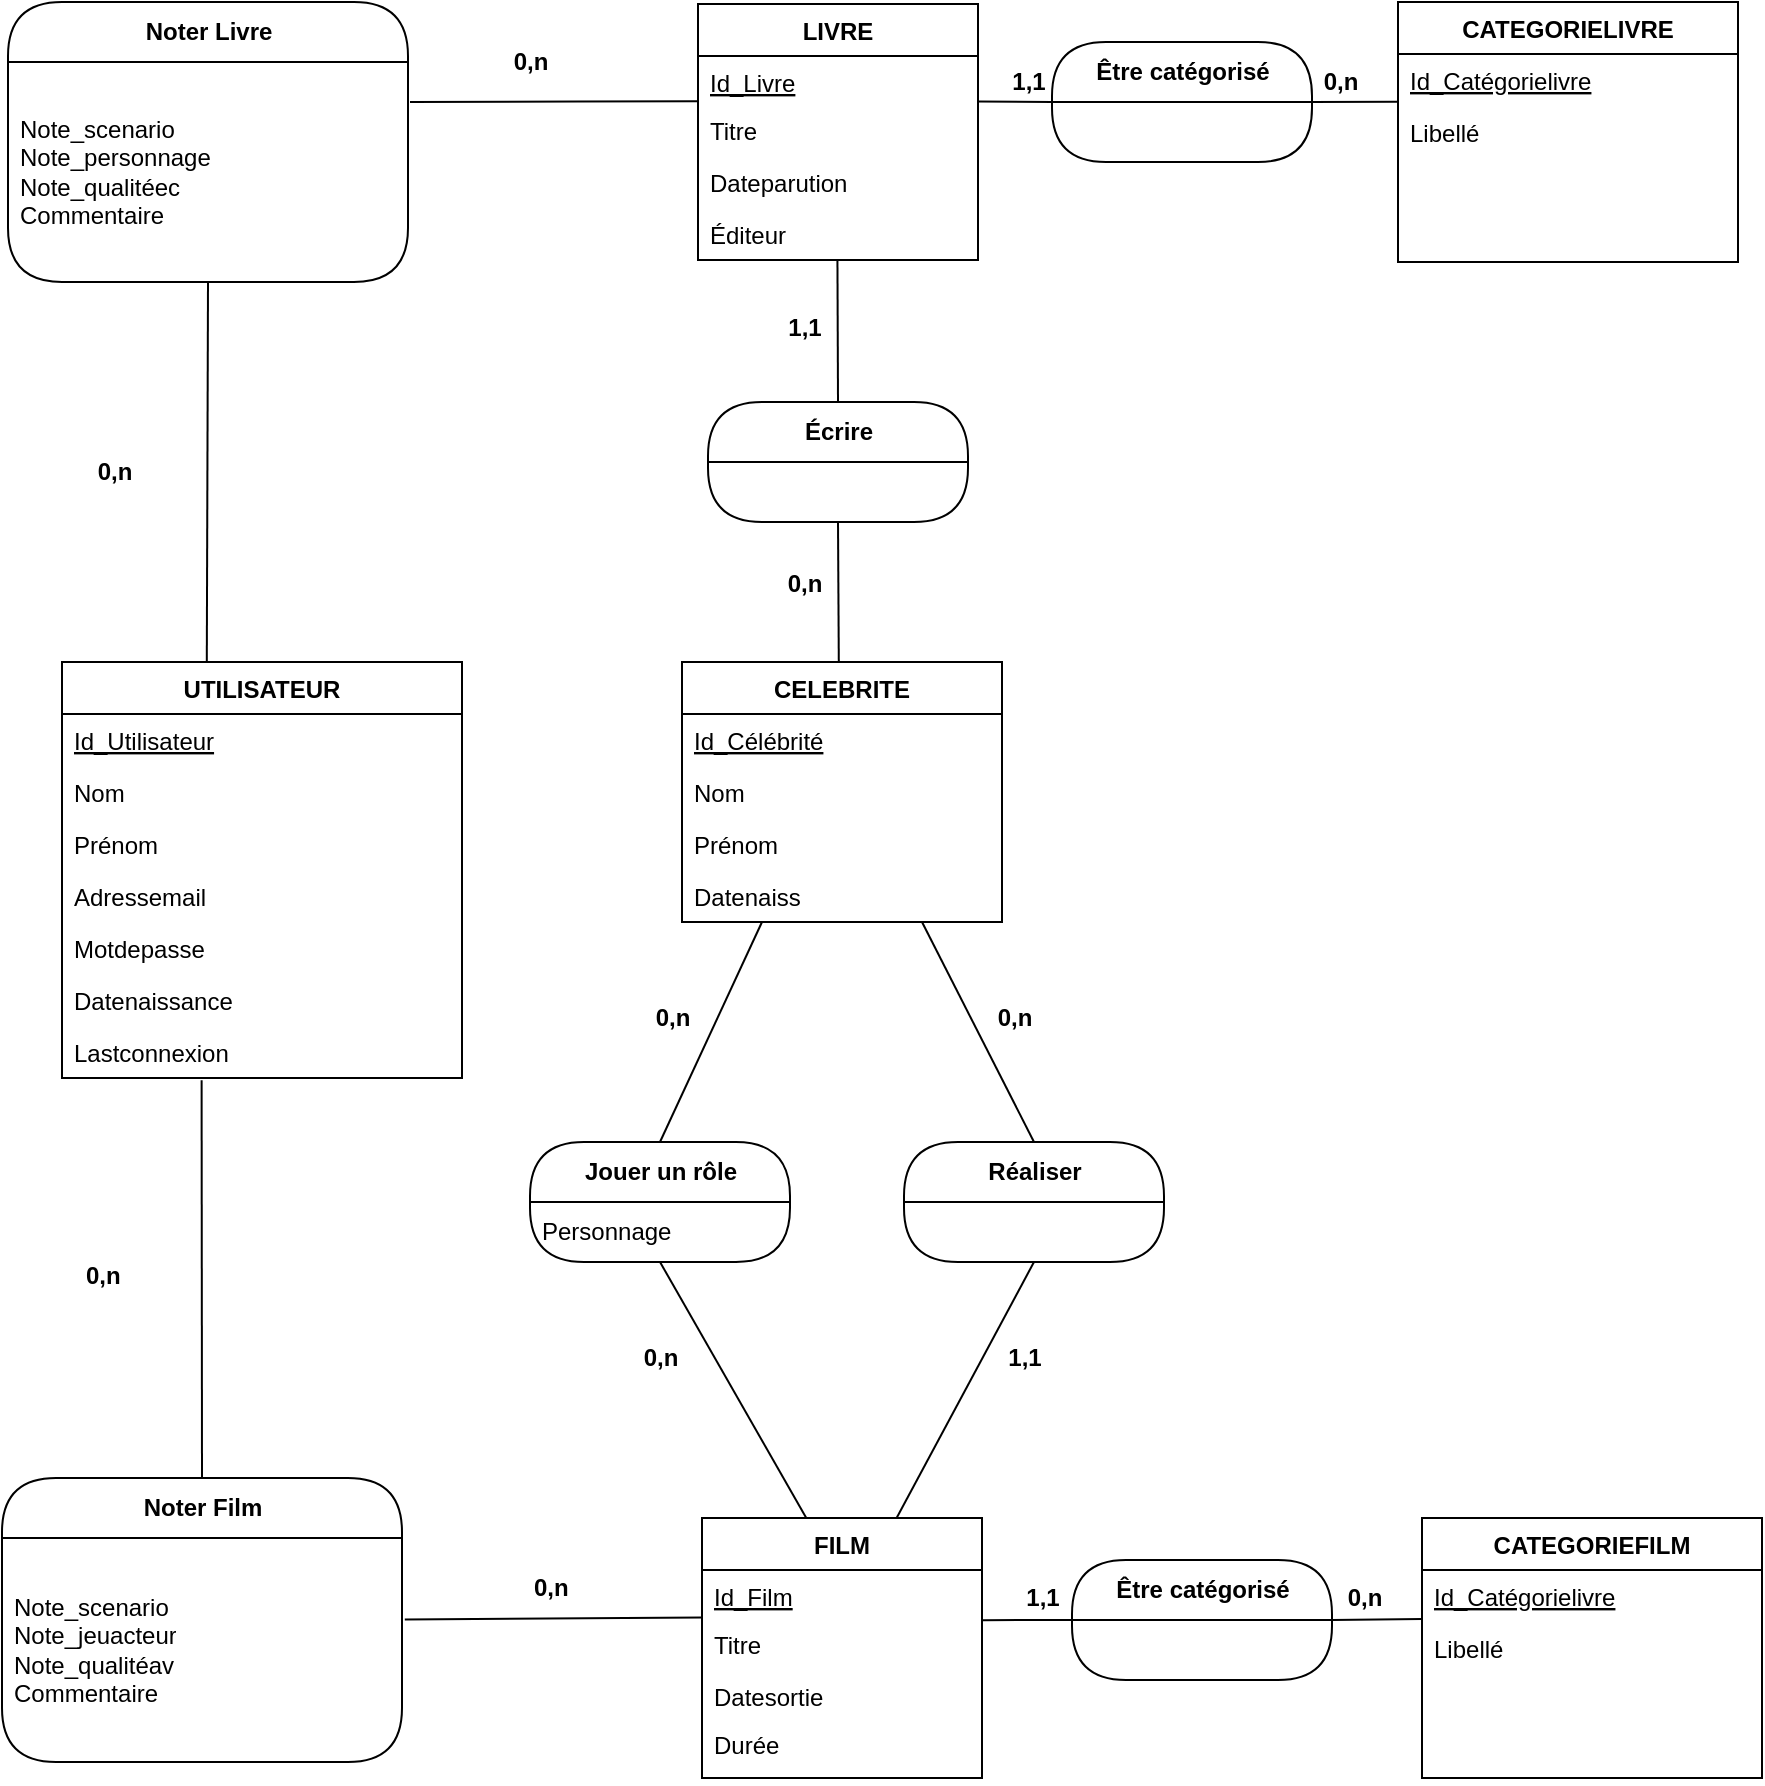 <mxfile version="13.1.14" type="device"><diagram id="mpY8hm5c79gjEDH90Flj" name="Page-1"><mxGraphModel dx="1385" dy="651" grid="0" gridSize="10" guides="1" tooltips="1" connect="1" arrows="1" fold="1" page="1" pageScale="1" pageWidth="827" pageHeight="1169" math="0" shadow="0"><root><mxCell id="0"/><mxCell id="1" parent="0"/><mxCell id="x7ZN1D51sZ7GcXQ_96Ap-62" value="" style="endArrow=none;html=1;rounded=0;entryX=0.5;entryY=1;entryDx=0;entryDy=0;exitX=0.362;exitY=0.002;exitDx=0;exitDy=0;exitPerimeter=0;" parent="1" source="5xG6F0j_QSIbGiP99dYx-12" target="x7ZN1D51sZ7GcXQ_96Ap-100" edge="1"><mxGeometry relative="1" as="geometry"><mxPoint x="115" y="409" as="sourcePoint"/><mxPoint x="154" y="210" as="targetPoint"/></mxGeometry></mxCell><mxCell id="x7ZN1D51sZ7GcXQ_96Ap-64" value="" style="endArrow=none;html=1;rounded=0;entryX=0.5;entryY=0;entryDx=0;entryDy=0;exitX=0.349;exitY=1.044;exitDx=0;exitDy=0;exitPerimeter=0;" parent="1" source="5xG6F0j_QSIbGiP99dYx-19" target="x7ZN1D51sZ7GcXQ_96Ap-102" edge="1"><mxGeometry relative="1" as="geometry"><mxPoint x="-97.6" y="303.776" as="sourcePoint"/><mxPoint x="-10" y="365.0" as="targetPoint"/></mxGeometry></mxCell><mxCell id="x7ZN1D51sZ7GcXQ_96Ap-69" value="" style="endArrow=none;html=1;rounded=0;exitX=1;exitY=0.948;exitDx=0;exitDy=0;exitPerimeter=0;entryX=0;entryY=0.5;entryDx=0;entryDy=0;" parent="1" source="5xG6F0j_QSIbGiP99dYx-21" target="i-t0gDwpLqZXDN4fgSH_-3" edge="1"><mxGeometry relative="1" as="geometry"><mxPoint x="478" y="170" as="sourcePoint"/><mxPoint x="578" y="170" as="targetPoint"/></mxGeometry></mxCell><mxCell id="x7ZN1D51sZ7GcXQ_96Ap-73" value="" style="endArrow=none;html=1;rounded=0;exitX=1.002;exitY=0.042;exitDx=0;exitDy=0;exitPerimeter=0;entryX=0;entryY=0.5;entryDx=0;entryDy=0;" parent="1" source="5xG6F0j_QSIbGiP99dYx-32" target="i-t0gDwpLqZXDN4fgSH_-4" edge="1"><mxGeometry relative="1" as="geometry"><mxPoint x="730" y="383.0" as="sourcePoint"/><mxPoint x="590.0" y="928.5" as="targetPoint"/></mxGeometry></mxCell><mxCell id="x7ZN1D51sZ7GcXQ_96Ap-75" value="" style="endArrow=none;html=1;rounded=0;entryX=0.5;entryY=1;entryDx=0;entryDy=0;exitX=0.373;exitY=0.001;exitDx=0;exitDy=0;exitPerimeter=0;" parent="1" source="5xG6F0j_QSIbGiP99dYx-30" target="5xG6F0j_QSIbGiP99dYx-82" edge="1"><mxGeometry relative="1" as="geometry"><mxPoint x="412" y="908" as="sourcePoint"/><mxPoint x="390" y="810" as="targetPoint"/></mxGeometry></mxCell><mxCell id="x7ZN1D51sZ7GcXQ_96Ap-80" value="&lt;b&gt;0,n&lt;/b&gt;" style="text;html=1;align=center;verticalAlign=middle;resizable=0;points=[];autosize=1;" parent="1" vertex="1"><mxGeometry x="52" y="346" width="27" height="18" as="geometry"/></mxCell><mxCell id="x7ZN1D51sZ7GcXQ_96Ap-81" value="&lt;b&gt;0,n&lt;/b&gt;" style="text;html=1;align=center;verticalAlign=middle;resizable=0;points=[];autosize=1;" parent="1" vertex="1"><mxGeometry x="260" y="141" width="27" height="18" as="geometry"/></mxCell><mxCell id="i-t0gDwpLqZXDN4fgSH_-3" value="Être catégorisé" style="swimlane;html=1;fontStyle=1;align=center;verticalAlign=middle;childLayout=stackLayout;horizontal=1;startSize=30;horizontalStack=0;resizeParent=0;resizeLast=1;container=0;fontColor=#000000;collapsible=0;rounded=1;arcSize=30;strokeColor=#000000;fillColor=#FFFFFF;swimlaneFillColor=#FFFFFF;dropTarget=0;" parent="1" vertex="1"><mxGeometry x="535" y="140" width="130" height="60" as="geometry"/></mxCell><mxCell id="x7ZN1D51sZ7GcXQ_96Ap-84" value="&lt;b&gt;0,n&lt;/b&gt;" style="text;whiteSpace=wrap;html=1;" parent="1" vertex="1"><mxGeometry x="50" y="743" width="35" height="30" as="geometry"/></mxCell><mxCell id="i-t0gDwpLqZXDN4fgSH_-1" value="Écrire" style="swimlane;html=1;fontStyle=1;align=center;verticalAlign=middle;childLayout=stackLayout;horizontal=1;startSize=30;horizontalStack=0;resizeParent=0;resizeLast=1;container=0;fontColor=#000000;collapsible=0;rounded=1;arcSize=30;strokeColor=#000000;fillColor=#FFFFFF;swimlaneFillColor=#FFFFFF;dropTarget=0;" parent="1" vertex="1"><mxGeometry x="363" y="320" width="130" height="60" as="geometry"/></mxCell><mxCell id="x7ZN1D51sZ7GcXQ_96Ap-87" value="&lt;b&gt;0,n&lt;/b&gt;" style="text;whiteSpace=wrap;html=1;" parent="1" vertex="1"><mxGeometry x="274" y="899" width="50" height="30" as="geometry"/></mxCell><mxCell id="x7ZN1D51sZ7GcXQ_96Ap-88" value="&lt;b&gt;0,n&lt;/b&gt;" style="text;html=1;align=center;verticalAlign=middle;resizable=0;points=[];autosize=1;" parent="1" vertex="1"><mxGeometry x="677" y="909" width="27" height="18" as="geometry"/></mxCell><mxCell id="x7ZN1D51sZ7GcXQ_96Ap-89" value="&lt;b&gt;1,1&lt;/b&gt;" style="text;html=1;align=center;verticalAlign=middle;resizable=0;points=[];autosize=1;" parent="1" vertex="1"><mxGeometry x="515" y="908" width="30" height="20" as="geometry"/></mxCell><mxCell id="x7ZN1D51sZ7GcXQ_96Ap-90" value="&lt;b&gt;0,n&lt;/b&gt;" style="text;html=1;align=center;verticalAlign=middle;resizable=0;points=[];autosize=1;" parent="1" vertex="1"><mxGeometry x="665" y="151" width="27" height="18" as="geometry"/></mxCell><mxCell id="x7ZN1D51sZ7GcXQ_96Ap-91" value="&lt;b&gt;1,1&lt;/b&gt;" style="text;html=1;align=center;verticalAlign=middle;resizable=0;points=[];autosize=1;" parent="1" vertex="1"><mxGeometry x="508" y="150" width="30" height="20" as="geometry"/></mxCell><mxCell id="x7ZN1D51sZ7GcXQ_96Ap-92" value="&lt;b&gt;1,1&lt;/b&gt;" style="text;html=1;align=center;verticalAlign=middle;resizable=0;points=[];autosize=1;" parent="1" vertex="1"><mxGeometry x="507" y="789" width="27" height="18" as="geometry"/></mxCell><mxCell id="x7ZN1D51sZ7GcXQ_96Ap-107" value="&lt;b&gt;0,n&lt;/b&gt;" style="text;html=1;align=center;verticalAlign=middle;resizable=0;points=[];autosize=1;" parent="1" vertex="1"><mxGeometry x="324" y="788" width="30" height="20" as="geometry"/></mxCell><mxCell id="5xG6F0j_QSIbGiP99dYx-55" value="" style="endArrow=none;html=1;rounded=0;exitX=1.007;exitY=0.364;exitDx=0;exitDy=0;entryX=0.003;entryY=-0.01;entryDx=0;entryDy=0;exitPerimeter=0;entryPerimeter=0;" parent="1" source="x7ZN1D51sZ7GcXQ_96Ap-103" target="5xG6F0j_QSIbGiP99dYx-32" edge="1"><mxGeometry relative="1" as="geometry"><mxPoint x="260.0" y="378.542" as="sourcePoint"/><mxPoint x="349.72" y="377.45" as="targetPoint"/></mxGeometry></mxCell><mxCell id="5xG6F0j_QSIbGiP99dYx-56" value="" style="endArrow=none;html=1;rounded=0;entryX=-0.003;entryY=0.944;entryDx=0;entryDy=0;exitX=1.005;exitY=0.182;exitDx=0;exitDy=0;exitPerimeter=0;entryPerimeter=0;" parent="1" source="x7ZN1D51sZ7GcXQ_96Ap-100" target="5xG6F0j_QSIbGiP99dYx-21" edge="1"><mxGeometry relative="1" as="geometry"><mxPoint x="258" y="170" as="sourcePoint"/><mxPoint x="328" y="169.8" as="targetPoint"/><Array as="points"><mxPoint x="298" y="169.8"/></Array></mxGeometry></mxCell><mxCell id="5xG6F0j_QSIbGiP99dYx-66" value="" style="endArrow=none;html=1;rounded=0;exitX=0.49;exitY=-0.001;exitDx=0;exitDy=0;entryX=0.5;entryY=1;entryDx=0;entryDy=0;exitPerimeter=0;" parent="1" source="5xG6F0j_QSIbGiP99dYx-38" edge="1"><mxGeometry relative="1" as="geometry"><mxPoint x="394" y="449" as="sourcePoint"/><mxPoint x="428" y="380" as="targetPoint"/></mxGeometry></mxCell><mxCell id="5xG6F0j_QSIbGiP99dYx-75" value="&lt;b&gt;1,1&lt;/b&gt;" style="text;html=1;align=center;verticalAlign=middle;resizable=0;points=[];autosize=1;" parent="1" vertex="1"><mxGeometry x="397" y="274" width="27" height="18" as="geometry"/></mxCell><mxCell id="5xG6F0j_QSIbGiP99dYx-77" value="&lt;b&gt;0,n&lt;/b&gt;" style="text;html=1;align=center;verticalAlign=middle;resizable=0;points=[];autosize=1;" parent="1" vertex="1"><mxGeometry x="397" y="402" width="27" height="18" as="geometry"/></mxCell><mxCell id="5xG6F0j_QSIbGiP99dYx-80" value="" style="endArrow=none;html=1;entryX=0.75;entryY=1;entryDx=0;entryDy=0;exitX=0.5;exitY=0;exitDx=0;exitDy=0;" parent="1" source="i-t0gDwpLqZXDN4fgSH_-5" target="5xG6F0j_QSIbGiP99dYx-38" edge="1"><mxGeometry width="50" height="50" relative="1" as="geometry"><mxPoint x="527.5" y="690" as="sourcePoint"/><mxPoint x="650" y="580" as="targetPoint"/></mxGeometry></mxCell><mxCell id="5xG6F0j_QSIbGiP99dYx-81" value="&lt;b&gt;0,n&lt;/b&gt;" style="text;html=1;align=center;verticalAlign=middle;resizable=0;points=[];autosize=1;" parent="1" vertex="1"><mxGeometry x="502" y="619" width="27" height="18" as="geometry"/></mxCell><mxCell id="5xG6F0j_QSIbGiP99dYx-84" value="" style="endArrow=none;html=1;exitX=0.5;exitY=0;exitDx=0;exitDy=0;" parent="1" source="5xG6F0j_QSIbGiP99dYx-82" edge="1"><mxGeometry width="50" height="50" relative="1" as="geometry"><mxPoint x="310" y="640" as="sourcePoint"/><mxPoint x="390" y="580" as="targetPoint"/></mxGeometry></mxCell><mxCell id="5xG6F0j_QSIbGiP99dYx-38" value="CELEBRITE" style="swimlane;fontStyle=1;childLayout=stackLayout;horizontal=1;startSize=26;fillColor=none;horizontalStack=0;resizeParent=1;resizeParentMax=0;resizeLast=0;collapsible=1;marginBottom=0;" parent="1" vertex="1"><mxGeometry x="350" y="450" width="160" height="130" as="geometry"/></mxCell><mxCell id="5xG6F0j_QSIbGiP99dYx-39" value="Id_Célébrité" style="text;strokeColor=none;fillColor=none;align=left;verticalAlign=top;spacingLeft=4;spacingRight=4;overflow=hidden;rotatable=0;points=[[0,0.5],[1,0.5]];portConstraint=eastwest;fontStyle=4" parent="5xG6F0j_QSIbGiP99dYx-38" vertex="1"><mxGeometry y="26" width="160" height="26" as="geometry"/></mxCell><mxCell id="5xG6F0j_QSIbGiP99dYx-40" value="Nom" style="text;strokeColor=none;fillColor=none;align=left;verticalAlign=top;spacingLeft=4;spacingRight=4;overflow=hidden;rotatable=0;points=[[0,0.5],[1,0.5]];portConstraint=eastwest;" parent="5xG6F0j_QSIbGiP99dYx-38" vertex="1"><mxGeometry y="52" width="160" height="26" as="geometry"/></mxCell><mxCell id="5xG6F0j_QSIbGiP99dYx-41" value="Prénom" style="text;strokeColor=none;fillColor=none;align=left;verticalAlign=top;spacingLeft=4;spacingRight=4;overflow=hidden;rotatable=0;points=[[0,0.5],[1,0.5]];portConstraint=eastwest;" parent="5xG6F0j_QSIbGiP99dYx-38" vertex="1"><mxGeometry y="78" width="160" height="26" as="geometry"/></mxCell><mxCell id="5xG6F0j_QSIbGiP99dYx-90" value="Datenaiss" style="text;strokeColor=none;fillColor=none;align=left;verticalAlign=top;spacingLeft=4;spacingRight=4;overflow=hidden;rotatable=0;points=[[0,0.5],[1,0.5]];portConstraint=eastwest;" parent="5xG6F0j_QSIbGiP99dYx-38" vertex="1"><mxGeometry y="104" width="160" height="26" as="geometry"/></mxCell><mxCell id="5xG6F0j_QSIbGiP99dYx-88" value="&lt;b&gt;0,n&lt;/b&gt;" style="text;html=1;align=center;verticalAlign=middle;resizable=0;points=[];autosize=1;" parent="1" vertex="1"><mxGeometry x="330" y="618" width="30" height="20" as="geometry"/></mxCell><mxCell id="5xG6F0j_QSIbGiP99dYx-82" value="Jouer un rôle" style="swimlane;html=1;fontStyle=1;align=center;verticalAlign=middle;childLayout=stackLayout;horizontal=1;startSize=30;horizontalStack=0;resizeParent=0;resizeLast=1;container=0;fontColor=#000000;collapsible=0;rounded=1;arcSize=30;strokeColor=#000000;fillColor=#FFFFFF;swimlaneFillColor=#FFFFFF;dropTarget=0;" parent="1" vertex="1"><mxGeometry x="274" y="690" width="130" height="60" as="geometry"/></mxCell><mxCell id="5xG6F0j_QSIbGiP99dYx-83" value="Personnage" style="text;html=1;strokeColor=none;fillColor=none;align=left;verticalAlign=middle;spacingLeft=4;spacingRight=4;whiteSpace=wrap;overflow=hidden;rotatable=0;fontColor=#000000;" parent="5xG6F0j_QSIbGiP99dYx-82" vertex="1"><mxGeometry y="30" width="130" height="30" as="geometry"/></mxCell><mxCell id="5xG6F0j_QSIbGiP99dYx-12" value="UTILISATEUR" style="swimlane;fontStyle=1;childLayout=stackLayout;horizontal=1;startSize=26;fillColor=none;horizontalStack=0;resizeParent=1;resizeParentMax=0;resizeLast=0;collapsible=1;marginBottom=0;" parent="1" vertex="1"><mxGeometry x="40" y="450" width="200" height="208" as="geometry"/></mxCell><mxCell id="5xG6F0j_QSIbGiP99dYx-13" value="Id_Utilisateur" style="text;strokeColor=none;fillColor=none;align=left;verticalAlign=top;spacingLeft=4;spacingRight=4;overflow=hidden;rotatable=0;points=[[0,0.5],[1,0.5]];portConstraint=eastwest;fontStyle=4" parent="5xG6F0j_QSIbGiP99dYx-12" vertex="1"><mxGeometry y="26" width="200" height="26" as="geometry"/></mxCell><mxCell id="5xG6F0j_QSIbGiP99dYx-14" value="Nom" style="text;strokeColor=none;fillColor=none;align=left;verticalAlign=top;spacingLeft=4;spacingRight=4;overflow=hidden;rotatable=0;points=[[0,0.5],[1,0.5]];portConstraint=eastwest;" parent="5xG6F0j_QSIbGiP99dYx-12" vertex="1"><mxGeometry y="52" width="200" height="26" as="geometry"/></mxCell><mxCell id="5xG6F0j_QSIbGiP99dYx-15" value="Prénom" style="text;strokeColor=none;fillColor=none;align=left;verticalAlign=top;spacingLeft=4;spacingRight=4;overflow=hidden;rotatable=0;points=[[0,0.5],[1,0.5]];portConstraint=eastwest;" parent="5xG6F0j_QSIbGiP99dYx-12" vertex="1"><mxGeometry y="78" width="200" height="26" as="geometry"/></mxCell><mxCell id="5xG6F0j_QSIbGiP99dYx-16" value="Adressemail" style="text;strokeColor=none;fillColor=none;align=left;verticalAlign=top;spacingLeft=4;spacingRight=4;overflow=hidden;rotatable=0;points=[[0,0.5],[1,0.5]];portConstraint=eastwest;" parent="5xG6F0j_QSIbGiP99dYx-12" vertex="1"><mxGeometry y="104" width="200" height="26" as="geometry"/></mxCell><mxCell id="5xG6F0j_QSIbGiP99dYx-17" value="Motdepasse" style="text;strokeColor=none;fillColor=none;align=left;verticalAlign=top;spacingLeft=4;spacingRight=4;overflow=hidden;rotatable=0;points=[[0,0.5],[1,0.5]];portConstraint=eastwest;" parent="5xG6F0j_QSIbGiP99dYx-12" vertex="1"><mxGeometry y="130" width="200" height="26" as="geometry"/></mxCell><mxCell id="5xG6F0j_QSIbGiP99dYx-18" value="Datenaissance" style="text;strokeColor=none;fillColor=none;align=left;verticalAlign=top;spacingLeft=4;spacingRight=4;overflow=hidden;rotatable=0;points=[[0,0.5],[1,0.5]];portConstraint=eastwest;" parent="5xG6F0j_QSIbGiP99dYx-12" vertex="1"><mxGeometry y="156" width="200" height="26" as="geometry"/></mxCell><mxCell id="5xG6F0j_QSIbGiP99dYx-19" value="Lastconnexion" style="text;strokeColor=none;fillColor=none;align=left;verticalAlign=top;spacingLeft=4;spacingRight=4;overflow=hidden;rotatable=0;points=[[0,0.5],[1,0.5]];portConstraint=eastwest;" parent="5xG6F0j_QSIbGiP99dYx-12" vertex="1"><mxGeometry y="182" width="200" height="26" as="geometry"/></mxCell><mxCell id="m858MehxiBP-d4RbWZnb-2" value="" style="endArrow=none;html=1;exitX=1;exitY=0.5;exitDx=0;exitDy=0;entryX=0.002;entryY=0.917;entryDx=0;entryDy=0;entryPerimeter=0;endFill=0;" parent="1" source="i-t0gDwpLqZXDN4fgSH_-3" target="5xG6F0j_QSIbGiP99dYx-28" edge="1"><mxGeometry width="50" height="50" relative="1" as="geometry"><mxPoint x="618" y="170" as="sourcePoint"/><mxPoint x="706" y="170" as="targetPoint"/></mxGeometry></mxCell><mxCell id="m858MehxiBP-d4RbWZnb-4" value="" style="endArrow=none;html=1;exitX=1;exitY=0.5;exitDx=0;exitDy=0;entryX=0;entryY=0.942;entryDx=0;entryDy=0;entryPerimeter=0;endFill=0;" parent="1" source="i-t0gDwpLqZXDN4fgSH_-4" target="5xG6F0j_QSIbGiP99dYx-36" edge="1"><mxGeometry width="50" height="50" relative="1" as="geometry"><mxPoint x="631.0" y="928.5" as="sourcePoint"/><mxPoint x="670" y="848" as="targetPoint"/></mxGeometry></mxCell><mxCell id="m858MehxiBP-d4RbWZnb-6" value="" style="endArrow=none;html=1;exitX=0.5;exitY=1;exitDx=0;exitDy=0;endFill=0;entryX=0.695;entryY=0;entryDx=0;entryDy=0;entryPerimeter=0;" parent="1" source="i-t0gDwpLqZXDN4fgSH_-5" target="5xG6F0j_QSIbGiP99dYx-30" edge="1"><mxGeometry width="50" height="50" relative="1" as="geometry"><mxPoint x="530.0" y="731" as="sourcePoint"/><mxPoint x="459" y="876" as="targetPoint"/></mxGeometry></mxCell><mxCell id="m858MehxiBP-d4RbWZnb-8" value="" style="endArrow=none;html=1;entryX=0.498;entryY=1;entryDx=0;entryDy=0;exitX=0.5;exitY=0;exitDx=0;exitDy=0;endFill=0;entryPerimeter=0;" parent="1" source="i-t0gDwpLqZXDN4fgSH_-1" target="5xG6F0j_QSIbGiP99dYx-24" edge="1"><mxGeometry width="50" height="50" relative="1" as="geometry"><mxPoint x="428" y="340" as="sourcePoint"/><mxPoint x="518" y="290" as="targetPoint"/></mxGeometry></mxCell><mxCell id="5xG6F0j_QSIbGiP99dYx-27" value="CATEGORIELIVRE" style="swimlane;fontStyle=1;childLayout=stackLayout;horizontal=1;startSize=26;fillColor=none;horizontalStack=0;resizeParent=1;resizeParentMax=0;resizeLast=0;collapsible=1;marginBottom=0;" parent="1" vertex="1"><mxGeometry x="708" y="120" width="170" height="130" as="geometry"/></mxCell><mxCell id="5xG6F0j_QSIbGiP99dYx-28" value="Id_Catégorielivre" style="text;strokeColor=none;fillColor=none;align=left;verticalAlign=top;spacingLeft=4;spacingRight=4;overflow=hidden;rotatable=0;points=[[0,0.5],[1,0.5]];portConstraint=eastwest;fontStyle=4" parent="5xG6F0j_QSIbGiP99dYx-27" vertex="1"><mxGeometry y="26" width="170" height="26" as="geometry"/></mxCell><mxCell id="5xG6F0j_QSIbGiP99dYx-29" value="Libellé" style="text;strokeColor=none;fillColor=none;align=left;verticalAlign=top;spacingLeft=4;spacingRight=4;overflow=hidden;rotatable=0;points=[[0,0.5],[1,0.5]];portConstraint=eastwest;" parent="5xG6F0j_QSIbGiP99dYx-27" vertex="1"><mxGeometry y="52" width="170" height="78" as="geometry"/></mxCell><mxCell id="x7ZN1D51sZ7GcXQ_96Ap-99" value="Noter Livre" style="swimlane;html=1;fontStyle=1;align=center;verticalAlign=middle;childLayout=stackLayout;horizontal=1;startSize=30;horizontalStack=0;resizeParent=0;resizeLast=1;container=0;fontColor=#000000;collapsible=0;rounded=1;arcSize=30;strokeColor=#000000;fillColor=#FFFFFF;swimlaneFillColor=#FFFFFF;dropTarget=0;" parent="1" vertex="1"><mxGeometry x="13" y="120" width="200" height="140" as="geometry"/></mxCell><mxCell id="x7ZN1D51sZ7GcXQ_96Ap-100" value="&lt;div align=&quot;left&quot;&gt;Note_scenario&lt;br&gt;&lt;/div&gt;&lt;div&gt;Note_personnage&lt;br&gt;&lt;/div&gt;&lt;div&gt;Note_qualitéec&lt;/div&gt;&lt;div&gt;Commentaire&lt;br&gt;&lt;/div&gt;" style="text;html=1;strokeColor=none;fillColor=none;align=left;verticalAlign=middle;spacingLeft=4;spacingRight=4;whiteSpace=wrap;overflow=hidden;rotatable=0;fontColor=#000000;" parent="x7ZN1D51sZ7GcXQ_96Ap-99" vertex="1"><mxGeometry y="30" width="200" height="110" as="geometry"/></mxCell><mxCell id="5xG6F0j_QSIbGiP99dYx-20" value="LIVRE" style="swimlane;fontStyle=1;childLayout=stackLayout;horizontal=1;startSize=26;fillColor=none;horizontalStack=0;resizeParent=1;resizeParentMax=0;resizeLast=0;collapsible=1;marginBottom=0;" parent="1" vertex="1"><mxGeometry x="358" y="121" width="140" height="128" as="geometry"/></mxCell><mxCell id="5xG6F0j_QSIbGiP99dYx-21" value="Id_Livre" style="text;strokeColor=none;fillColor=none;align=left;verticalAlign=top;spacingLeft=4;spacingRight=4;overflow=hidden;rotatable=0;points=[[0,0.5],[1,0.5]];portConstraint=eastwest;fontStyle=4" parent="5xG6F0j_QSIbGiP99dYx-20" vertex="1"><mxGeometry y="26" width="140" height="24" as="geometry"/></mxCell><mxCell id="5xG6F0j_QSIbGiP99dYx-22" value="Titre" style="text;strokeColor=none;fillColor=none;align=left;verticalAlign=top;spacingLeft=4;spacingRight=4;overflow=hidden;rotatable=0;points=[[0,0.5],[1,0.5]];portConstraint=eastwest;" parent="5xG6F0j_QSIbGiP99dYx-20" vertex="1"><mxGeometry y="50" width="140" height="26" as="geometry"/></mxCell><mxCell id="5xG6F0j_QSIbGiP99dYx-23" value="Dateparution" style="text;strokeColor=none;fillColor=none;align=left;verticalAlign=top;spacingLeft=4;spacingRight=4;overflow=hidden;rotatable=0;points=[[0,0.5],[1,0.5]];portConstraint=eastwest;" parent="5xG6F0j_QSIbGiP99dYx-20" vertex="1"><mxGeometry y="76" width="140" height="26" as="geometry"/></mxCell><mxCell id="5xG6F0j_QSIbGiP99dYx-24" value="Éditeur" style="text;strokeColor=none;fillColor=none;align=left;verticalAlign=top;spacingLeft=4;spacingRight=4;overflow=hidden;rotatable=0;points=[[0,0.5],[1,0.5]];portConstraint=eastwest;" parent="5xG6F0j_QSIbGiP99dYx-20" vertex="1"><mxGeometry y="102" width="140" height="26" as="geometry"/></mxCell><mxCell id="5xG6F0j_QSIbGiP99dYx-30" value="FILM" style="swimlane;fontStyle=1;childLayout=stackLayout;horizontal=1;startSize=26;fillColor=none;horizontalStack=0;resizeParent=1;resizeParentMax=0;resizeLast=0;collapsible=1;marginBottom=0;" parent="1" vertex="1"><mxGeometry x="360" y="878" width="140" height="130" as="geometry"/></mxCell><mxCell id="5xG6F0j_QSIbGiP99dYx-31" value="Id_Film" style="text;strokeColor=none;fillColor=none;align=left;verticalAlign=top;spacingLeft=4;spacingRight=4;overflow=hidden;rotatable=0;points=[[0,0.5],[1,0.5]];portConstraint=eastwest;fontStyle=4" parent="5xG6F0j_QSIbGiP99dYx-30" vertex="1"><mxGeometry y="26" width="140" height="24" as="geometry"/></mxCell><mxCell id="5xG6F0j_QSIbGiP99dYx-32" value="Titre" style="text;strokeColor=none;fillColor=none;align=left;verticalAlign=top;spacingLeft=4;spacingRight=4;overflow=hidden;rotatable=0;points=[[0,0.5],[1,0.5]];portConstraint=eastwest;" parent="5xG6F0j_QSIbGiP99dYx-30" vertex="1"><mxGeometry y="50" width="140" height="26" as="geometry"/></mxCell><mxCell id="5xG6F0j_QSIbGiP99dYx-33" value="Datesortie" style="text;strokeColor=none;fillColor=none;align=left;verticalAlign=top;spacingLeft=4;spacingRight=4;overflow=hidden;rotatable=0;points=[[0,0.5],[1,0.5]];portConstraint=eastwest;" parent="5xG6F0j_QSIbGiP99dYx-30" vertex="1"><mxGeometry y="76" width="140" height="24" as="geometry"/></mxCell><mxCell id="5xG6F0j_QSIbGiP99dYx-92" value="Durée" style="text;strokeColor=none;fillColor=none;align=left;verticalAlign=top;spacingLeft=4;spacingRight=4;overflow=hidden;rotatable=0;points=[[0,0.5],[1,0.5]];portConstraint=eastwest;" parent="5xG6F0j_QSIbGiP99dYx-30" vertex="1"><mxGeometry y="100" width="140" height="30" as="geometry"/></mxCell><mxCell id="5xG6F0j_QSIbGiP99dYx-35" value="CATEGORIEFILM" style="swimlane;fontStyle=1;childLayout=stackLayout;horizontal=1;startSize=26;fillColor=none;horizontalStack=0;resizeParent=1;resizeParentMax=0;resizeLast=0;collapsible=1;marginBottom=0;" parent="1" vertex="1"><mxGeometry x="720" y="878" width="170" height="130" as="geometry"/></mxCell><mxCell id="5xG6F0j_QSIbGiP99dYx-36" value="Id_Catégorielivre" style="text;strokeColor=none;fillColor=none;align=left;verticalAlign=top;spacingLeft=4;spacingRight=4;overflow=hidden;rotatable=0;points=[[0,0.5],[1,0.5]];portConstraint=eastwest;fontStyle=4" parent="5xG6F0j_QSIbGiP99dYx-35" vertex="1"><mxGeometry y="26" width="170" height="26" as="geometry"/></mxCell><mxCell id="5xG6F0j_QSIbGiP99dYx-37" value="Libellé" style="text;strokeColor=none;fillColor=none;align=left;verticalAlign=top;spacingLeft=4;spacingRight=4;overflow=hidden;rotatable=0;points=[[0,0.5],[1,0.5]];portConstraint=eastwest;" parent="5xG6F0j_QSIbGiP99dYx-35" vertex="1"><mxGeometry y="52" width="170" height="78" as="geometry"/></mxCell><mxCell id="x7ZN1D51sZ7GcXQ_96Ap-102" value="Noter Film" style="swimlane;html=1;fontStyle=1;align=center;verticalAlign=middle;childLayout=stackLayout;horizontal=1;startSize=30;horizontalStack=0;resizeParent=0;resizeLast=1;container=0;fontColor=#000000;collapsible=0;rounded=1;arcSize=30;strokeColor=#000000;fillColor=#FFFFFF;swimlaneFillColor=#FFFFFF;dropTarget=0;" parent="1" vertex="1"><mxGeometry x="10" y="858" width="200" height="142" as="geometry"/></mxCell><mxCell id="x7ZN1D51sZ7GcXQ_96Ap-103" value="&lt;div&gt;Note_scenario&lt;/div&gt;&lt;div&gt;Note_jeuacteur&lt;/div&gt;&lt;div&gt;Note_qualitéav&lt;/div&gt;&lt;div&gt;Commentaire&lt;br&gt;&lt;/div&gt;" style="text;html=1;strokeColor=none;fillColor=none;align=left;verticalAlign=middle;spacingLeft=4;spacingRight=4;whiteSpace=wrap;overflow=hidden;rotatable=0;fontColor=#000000;" parent="x7ZN1D51sZ7GcXQ_96Ap-102" vertex="1"><mxGeometry y="30" width="200" height="112" as="geometry"/></mxCell><mxCell id="i-t0gDwpLqZXDN4fgSH_-4" value="Être&amp;nbsp;catégorisé" style="swimlane;html=1;fontStyle=1;align=center;verticalAlign=middle;childLayout=stackLayout;horizontal=1;startSize=30;horizontalStack=0;resizeParent=0;resizeLast=1;container=0;fontColor=#000000;collapsible=0;rounded=1;arcSize=30;strokeColor=#000000;fillColor=#FFFFFF;swimlaneFillColor=#FFFFFF;dropTarget=0;" parent="1" vertex="1"><mxGeometry x="545" y="899" width="130" height="60" as="geometry"/></mxCell><mxCell id="i-t0gDwpLqZXDN4fgSH_-5" value="Réaliser" style="swimlane;html=1;fontStyle=1;align=center;verticalAlign=middle;childLayout=stackLayout;horizontal=1;startSize=30;horizontalStack=0;resizeParent=0;resizeLast=1;container=0;fontColor=#000000;collapsible=0;rounded=1;arcSize=30;strokeColor=#000000;fillColor=#FFFFFF;swimlaneFillColor=#FFFFFF;dropTarget=0;" parent="1" vertex="1"><mxGeometry x="461" y="690" width="130" height="60" as="geometry"/></mxCell></root></mxGraphModel></diagram></mxfile>
